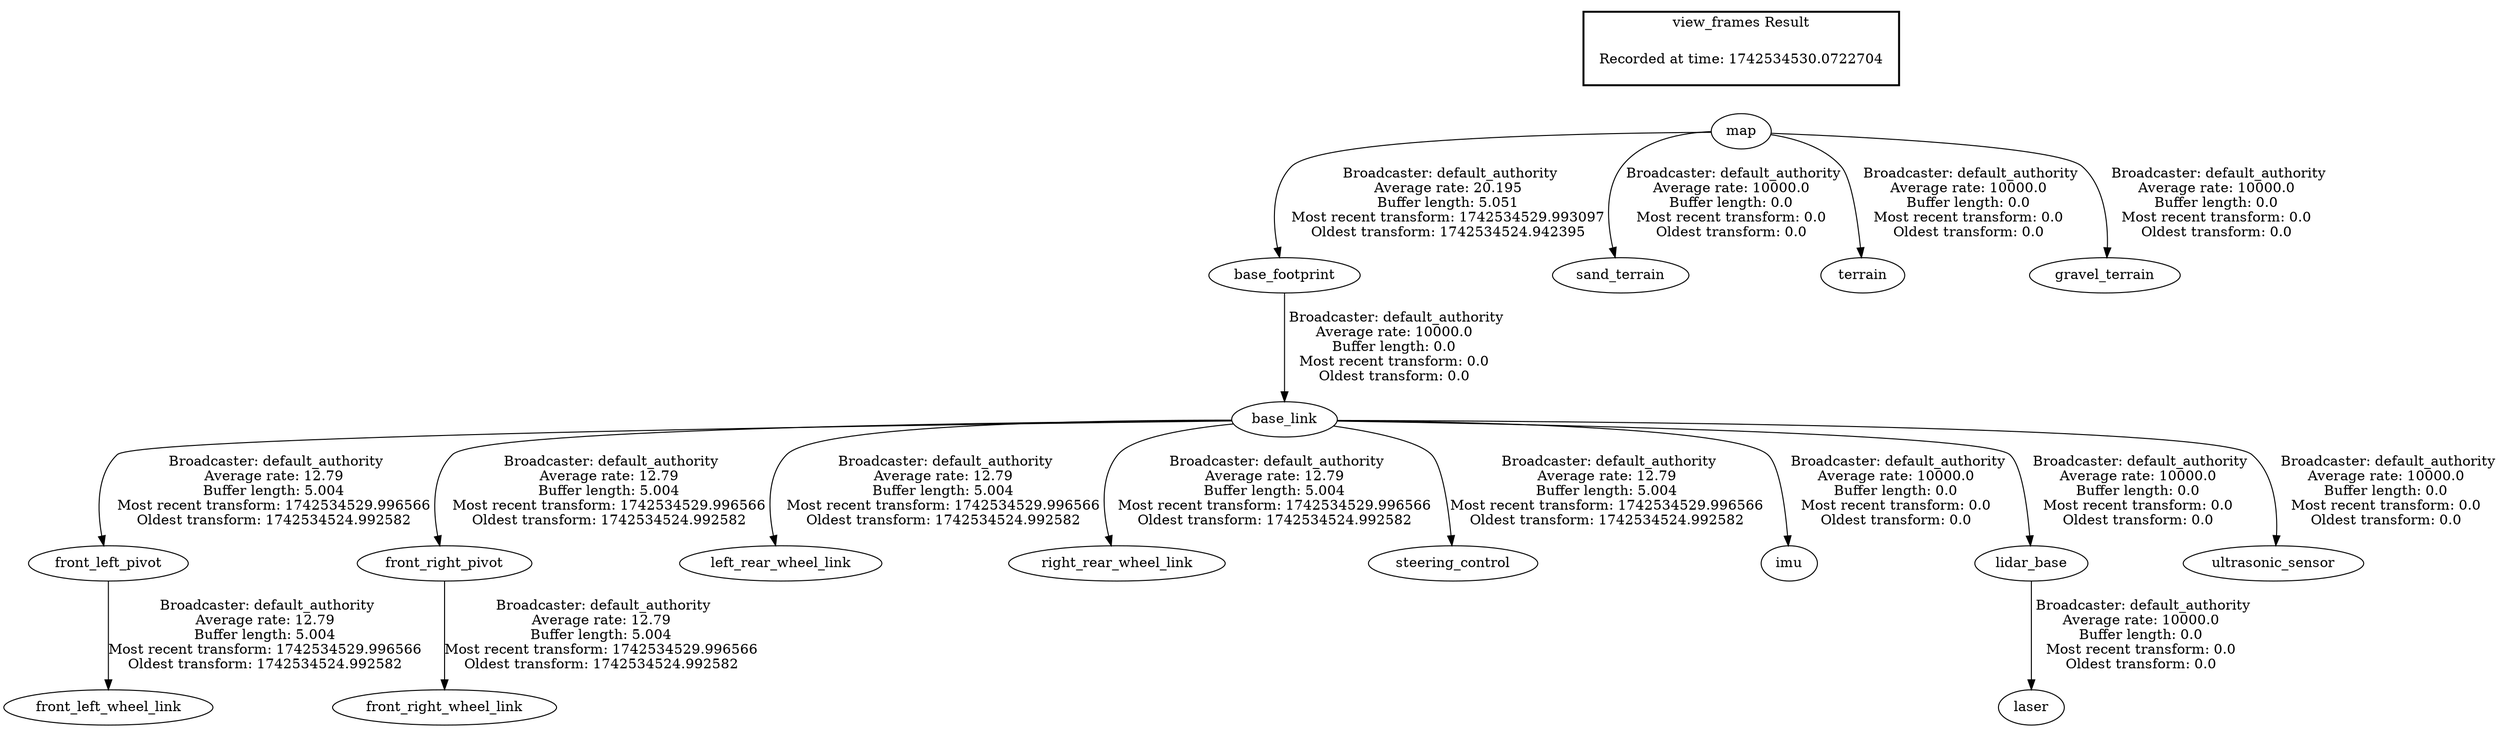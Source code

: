 digraph G {
"map" -> "base_footprint"[label=" Broadcaster: default_authority\nAverage rate: 20.195\nBuffer length: 5.051\nMost recent transform: 1742534529.993097\nOldest transform: 1742534524.942395\n"];
"map" -> "sand_terrain"[label=" Broadcaster: default_authority\nAverage rate: 10000.0\nBuffer length: 0.0\nMost recent transform: 0.0\nOldest transform: 0.0\n"];
"map" -> "terrain"[label=" Broadcaster: default_authority\nAverage rate: 10000.0\nBuffer length: 0.0\nMost recent transform: 0.0\nOldest transform: 0.0\n"];
"map" -> "gravel_terrain"[label=" Broadcaster: default_authority\nAverage rate: 10000.0\nBuffer length: 0.0\nMost recent transform: 0.0\nOldest transform: 0.0\n"];
"base_link" -> "front_left_pivot"[label=" Broadcaster: default_authority\nAverage rate: 12.79\nBuffer length: 5.004\nMost recent transform: 1742534529.996566\nOldest transform: 1742534524.992582\n"];
"base_footprint" -> "base_link"[label=" Broadcaster: default_authority\nAverage rate: 10000.0\nBuffer length: 0.0\nMost recent transform: 0.0\nOldest transform: 0.0\n"];
"front_left_pivot" -> "front_left_wheel_link"[label=" Broadcaster: default_authority\nAverage rate: 12.79\nBuffer length: 5.004\nMost recent transform: 1742534529.996566\nOldest transform: 1742534524.992582\n"];
"base_link" -> "front_right_pivot"[label=" Broadcaster: default_authority\nAverage rate: 12.79\nBuffer length: 5.004\nMost recent transform: 1742534529.996566\nOldest transform: 1742534524.992582\n"];
"front_right_pivot" -> "front_right_wheel_link"[label=" Broadcaster: default_authority\nAverage rate: 12.79\nBuffer length: 5.004\nMost recent transform: 1742534529.996566\nOldest transform: 1742534524.992582\n"];
"base_link" -> "left_rear_wheel_link"[label=" Broadcaster: default_authority\nAverage rate: 12.79\nBuffer length: 5.004\nMost recent transform: 1742534529.996566\nOldest transform: 1742534524.992582\n"];
"base_link" -> "right_rear_wheel_link"[label=" Broadcaster: default_authority\nAverage rate: 12.79\nBuffer length: 5.004\nMost recent transform: 1742534529.996566\nOldest transform: 1742534524.992582\n"];
"base_link" -> "steering_control"[label=" Broadcaster: default_authority\nAverage rate: 12.79\nBuffer length: 5.004\nMost recent transform: 1742534529.996566\nOldest transform: 1742534524.992582\n"];
"base_link" -> "imu"[label=" Broadcaster: default_authority\nAverage rate: 10000.0\nBuffer length: 0.0\nMost recent transform: 0.0\nOldest transform: 0.0\n"];
"base_link" -> "lidar_base"[label=" Broadcaster: default_authority\nAverage rate: 10000.0\nBuffer length: 0.0\nMost recent transform: 0.0\nOldest transform: 0.0\n"];
"lidar_base" -> "laser"[label=" Broadcaster: default_authority\nAverage rate: 10000.0\nBuffer length: 0.0\nMost recent transform: 0.0\nOldest transform: 0.0\n"];
"base_link" -> "ultrasonic_sensor"[label=" Broadcaster: default_authority\nAverage rate: 10000.0\nBuffer length: 0.0\nMost recent transform: 0.0\nOldest transform: 0.0\n"];
edge [style=invis];
 subgraph cluster_legend { style=bold; color=black; label ="view_frames Result";
"Recorded at time: 1742534530.0722704"[ shape=plaintext ] ;
}->"map";
}